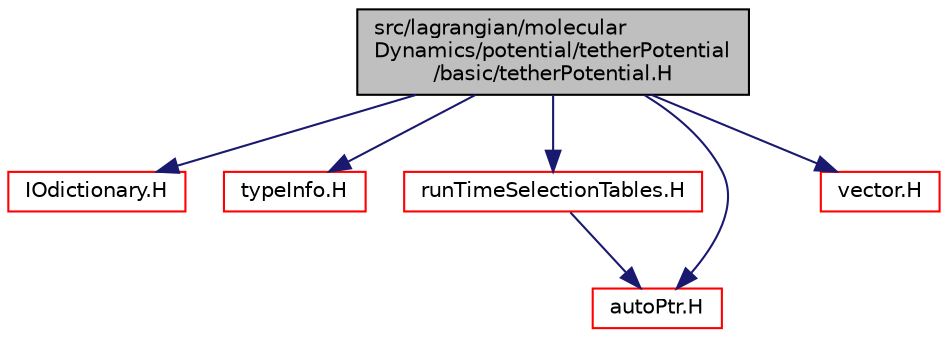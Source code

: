 digraph "src/lagrangian/molecularDynamics/potential/tetherPotential/basic/tetherPotential.H"
{
  bgcolor="transparent";
  edge [fontname="Helvetica",fontsize="10",labelfontname="Helvetica",labelfontsize="10"];
  node [fontname="Helvetica",fontsize="10",shape=record];
  Node0 [label="src/lagrangian/molecular\lDynamics/potential/tetherPotential\l/basic/tetherPotential.H",height=0.2,width=0.4,color="black", fillcolor="grey75", style="filled", fontcolor="black"];
  Node0 -> Node1 [color="midnightblue",fontsize="10",style="solid",fontname="Helvetica"];
  Node1 [label="IOdictionary.H",height=0.2,width=0.4,color="red",URL="$a09749.html"];
  Node0 -> Node64 [color="midnightblue",fontsize="10",style="solid",fontname="Helvetica"];
  Node64 [label="typeInfo.H",height=0.2,width=0.4,color="red",URL="$a10055.html"];
  Node0 -> Node69 [color="midnightblue",fontsize="10",style="solid",fontname="Helvetica"];
  Node69 [label="runTimeSelectionTables.H",height=0.2,width=0.4,color="red",URL="$a09992.html",tooltip="Macros to ease declaration of run-time selection tables. "];
  Node69 -> Node54 [color="midnightblue",fontsize="10",style="solid",fontname="Helvetica"];
  Node54 [label="autoPtr.H",height=0.2,width=0.4,color="red",URL="$a11828.html"];
  Node0 -> Node54 [color="midnightblue",fontsize="10",style="solid",fontname="Helvetica"];
  Node0 -> Node97 [color="midnightblue",fontsize="10",style="solid",fontname="Helvetica"];
  Node97 [label="vector.H",height=0.2,width=0.4,color="red",URL="$a13694.html"];
}
